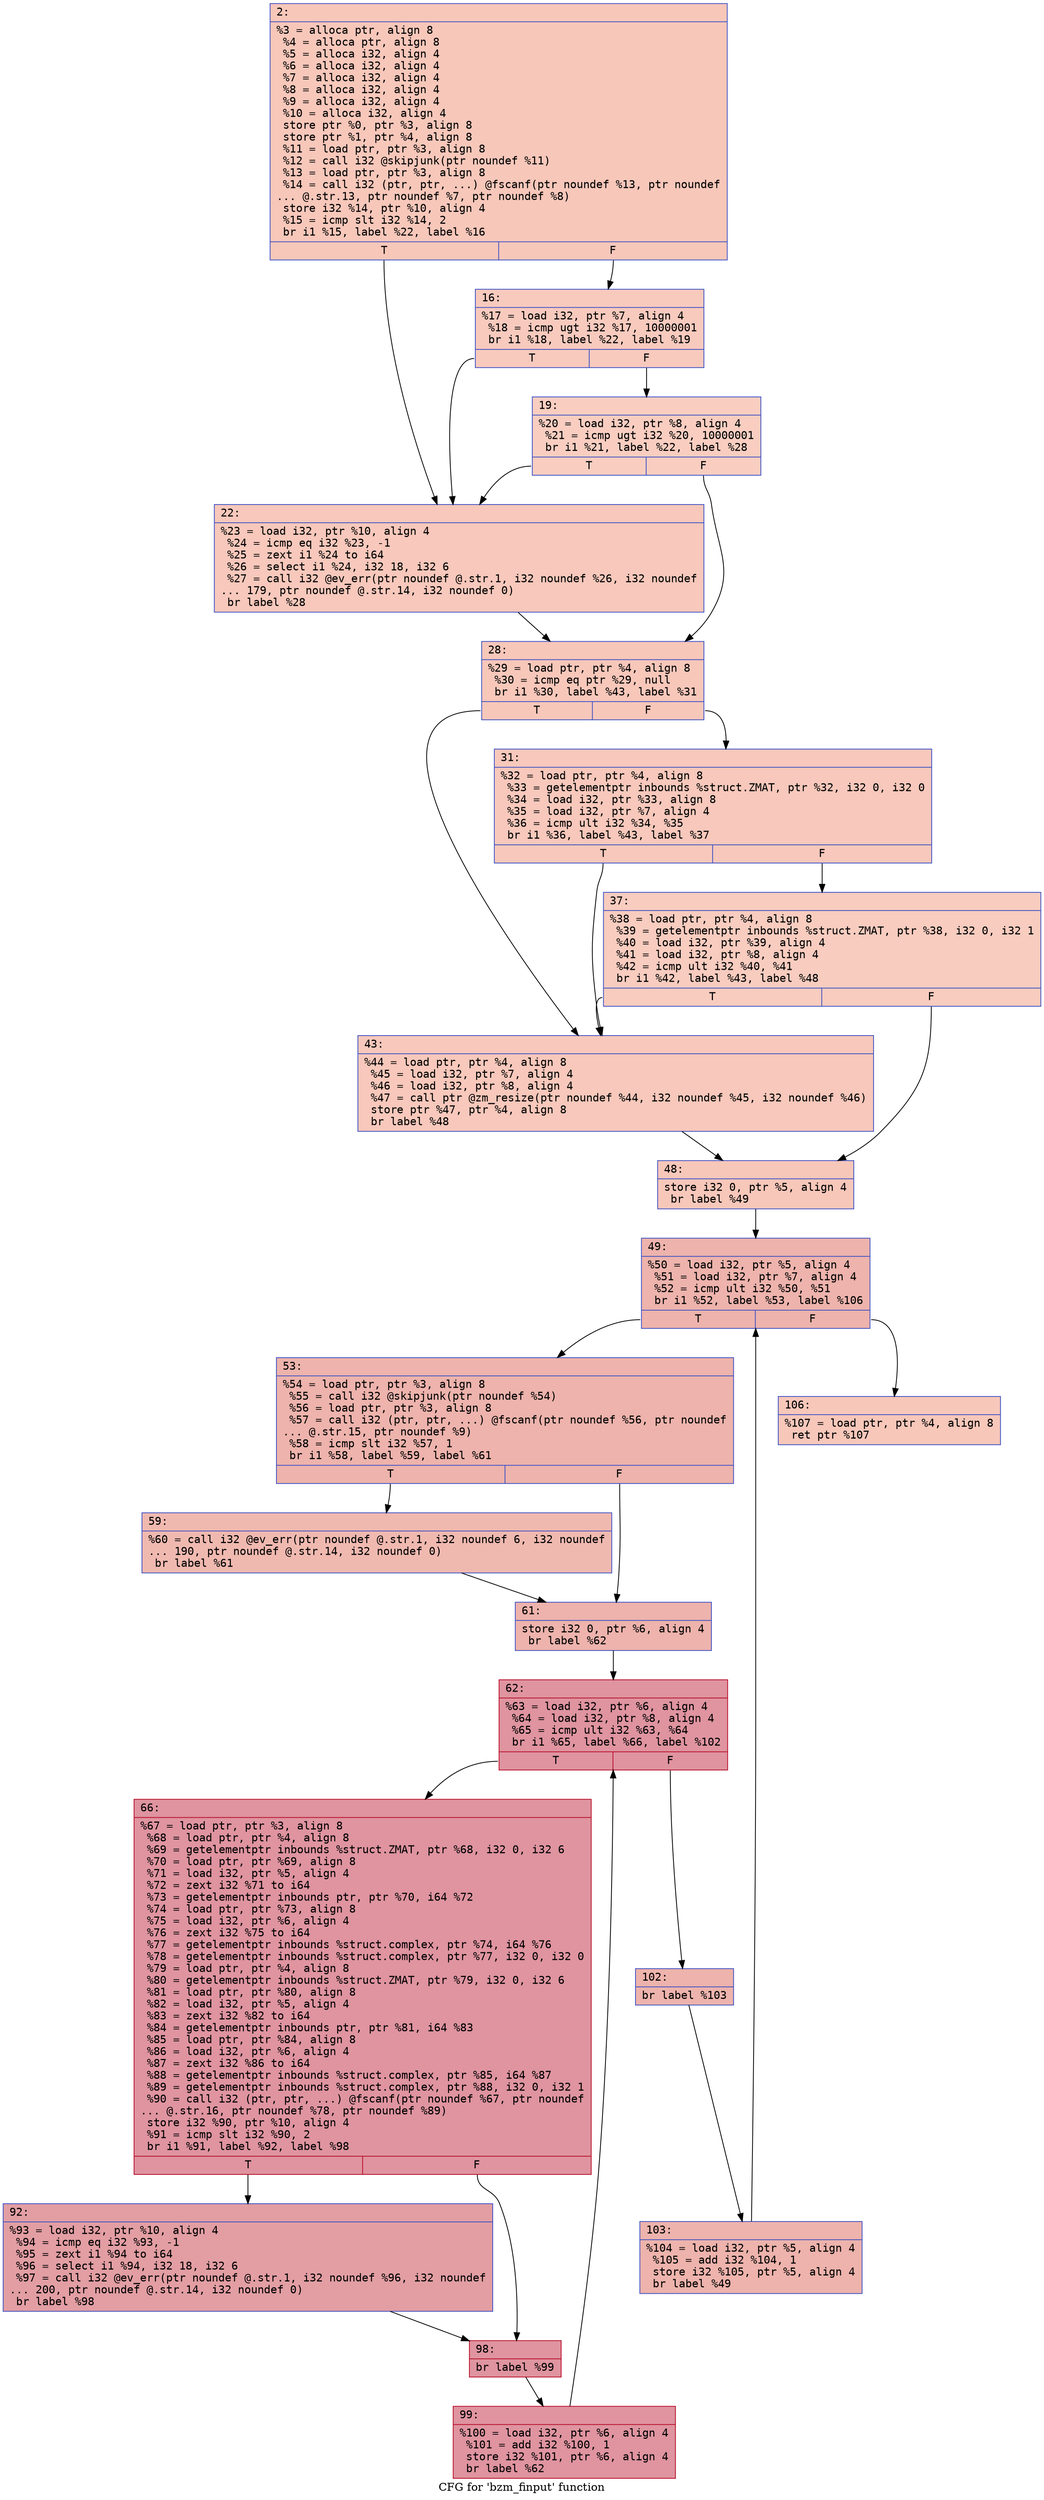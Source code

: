 digraph "CFG for 'bzm_finput' function" {
	label="CFG for 'bzm_finput' function";

	Node0x6000027737a0 [shape=record,color="#3d50c3ff", style=filled, fillcolor="#ec7f6370" fontname="Courier",label="{2:\l|  %3 = alloca ptr, align 8\l  %4 = alloca ptr, align 8\l  %5 = alloca i32, align 4\l  %6 = alloca i32, align 4\l  %7 = alloca i32, align 4\l  %8 = alloca i32, align 4\l  %9 = alloca i32, align 4\l  %10 = alloca i32, align 4\l  store ptr %0, ptr %3, align 8\l  store ptr %1, ptr %4, align 8\l  %11 = load ptr, ptr %3, align 8\l  %12 = call i32 @skipjunk(ptr noundef %11)\l  %13 = load ptr, ptr %3, align 8\l  %14 = call i32 (ptr, ptr, ...) @fscanf(ptr noundef %13, ptr noundef\l... @.str.13, ptr noundef %7, ptr noundef %8)\l  store i32 %14, ptr %10, align 4\l  %15 = icmp slt i32 %14, 2\l  br i1 %15, label %22, label %16\l|{<s0>T|<s1>F}}"];
	Node0x6000027737a0:s0 -> Node0x6000027738e0[tooltip="2 -> 22\nProbability 50.00%" ];
	Node0x6000027737a0:s1 -> Node0x600002773840[tooltip="2 -> 16\nProbability 50.00%" ];
	Node0x600002773840 [shape=record,color="#3d50c3ff", style=filled, fillcolor="#ef886b70" fontname="Courier",label="{16:\l|  %17 = load i32, ptr %7, align 4\l  %18 = icmp ugt i32 %17, 10000001\l  br i1 %18, label %22, label %19\l|{<s0>T|<s1>F}}"];
	Node0x600002773840:s0 -> Node0x6000027738e0[tooltip="16 -> 22\nProbability 50.00%" ];
	Node0x600002773840:s1 -> Node0x600002773890[tooltip="16 -> 19\nProbability 50.00%" ];
	Node0x600002773890 [shape=record,color="#3d50c3ff", style=filled, fillcolor="#f2907270" fontname="Courier",label="{19:\l|  %20 = load i32, ptr %8, align 4\l  %21 = icmp ugt i32 %20, 10000001\l  br i1 %21, label %22, label %28\l|{<s0>T|<s1>F}}"];
	Node0x600002773890:s0 -> Node0x6000027738e0[tooltip="19 -> 22\nProbability 50.00%" ];
	Node0x600002773890:s1 -> Node0x600002773930[tooltip="19 -> 28\nProbability 50.00%" ];
	Node0x6000027738e0 [shape=record,color="#3d50c3ff", style=filled, fillcolor="#ed836670" fontname="Courier",label="{22:\l|  %23 = load i32, ptr %10, align 4\l  %24 = icmp eq i32 %23, -1\l  %25 = zext i1 %24 to i64\l  %26 = select i1 %24, i32 18, i32 6\l  %27 = call i32 @ev_err(ptr noundef @.str.1, i32 noundef %26, i32 noundef\l... 179, ptr noundef @.str.14, i32 noundef 0)\l  br label %28\l}"];
	Node0x6000027738e0 -> Node0x600002773930[tooltip="22 -> 28\nProbability 100.00%" ];
	Node0x600002773930 [shape=record,color="#3d50c3ff", style=filled, fillcolor="#ec7f6370" fontname="Courier",label="{28:\l|  %29 = load ptr, ptr %4, align 8\l  %30 = icmp eq ptr %29, null\l  br i1 %30, label %43, label %31\l|{<s0>T|<s1>F}}"];
	Node0x600002773930:s0 -> Node0x600002773a20[tooltip="28 -> 43\nProbability 37.50%" ];
	Node0x600002773930:s1 -> Node0x600002773980[tooltip="28 -> 31\nProbability 62.50%" ];
	Node0x600002773980 [shape=record,color="#3d50c3ff", style=filled, fillcolor="#ed836670" fontname="Courier",label="{31:\l|  %32 = load ptr, ptr %4, align 8\l  %33 = getelementptr inbounds %struct.ZMAT, ptr %32, i32 0, i32 0\l  %34 = load i32, ptr %33, align 8\l  %35 = load i32, ptr %7, align 4\l  %36 = icmp ult i32 %34, %35\l  br i1 %36, label %43, label %37\l|{<s0>T|<s1>F}}"];
	Node0x600002773980:s0 -> Node0x600002773a20[tooltip="31 -> 43\nProbability 50.00%" ];
	Node0x600002773980:s1 -> Node0x6000027739d0[tooltip="31 -> 37\nProbability 50.00%" ];
	Node0x6000027739d0 [shape=record,color="#3d50c3ff", style=filled, fillcolor="#f08b6e70" fontname="Courier",label="{37:\l|  %38 = load ptr, ptr %4, align 8\l  %39 = getelementptr inbounds %struct.ZMAT, ptr %38, i32 0, i32 1\l  %40 = load i32, ptr %39, align 4\l  %41 = load i32, ptr %8, align 4\l  %42 = icmp ult i32 %40, %41\l  br i1 %42, label %43, label %48\l|{<s0>T|<s1>F}}"];
	Node0x6000027739d0:s0 -> Node0x600002773a20[tooltip="37 -> 43\nProbability 50.00%" ];
	Node0x6000027739d0:s1 -> Node0x600002773a70[tooltip="37 -> 48\nProbability 50.00%" ];
	Node0x600002773a20 [shape=record,color="#3d50c3ff", style=filled, fillcolor="#ed836670" fontname="Courier",label="{43:\l|  %44 = load ptr, ptr %4, align 8\l  %45 = load i32, ptr %7, align 4\l  %46 = load i32, ptr %8, align 4\l  %47 = call ptr @zm_resize(ptr noundef %44, i32 noundef %45, i32 noundef %46)\l  store ptr %47, ptr %4, align 8\l  br label %48\l}"];
	Node0x600002773a20 -> Node0x600002773a70[tooltip="43 -> 48\nProbability 100.00%" ];
	Node0x600002773a70 [shape=record,color="#3d50c3ff", style=filled, fillcolor="#ec7f6370" fontname="Courier",label="{48:\l|  store i32 0, ptr %5, align 4\l  br label %49\l}"];
	Node0x600002773a70 -> Node0x600002773ac0[tooltip="48 -> 49\nProbability 100.00%" ];
	Node0x600002773ac0 [shape=record,color="#3d50c3ff", style=filled, fillcolor="#d6524470" fontname="Courier",label="{49:\l|  %50 = load i32, ptr %5, align 4\l  %51 = load i32, ptr %7, align 4\l  %52 = icmp ult i32 %50, %51\l  br i1 %52, label %53, label %106\l|{<s0>T|<s1>F}}"];
	Node0x600002773ac0:s0 -> Node0x600002773b10[tooltip="49 -> 53\nProbability 96.88%" ];
	Node0x600002773ac0:s1 -> Node0x600002773e30[tooltip="49 -> 106\nProbability 3.12%" ];
	Node0x600002773b10 [shape=record,color="#3d50c3ff", style=filled, fillcolor="#d6524470" fontname="Courier",label="{53:\l|  %54 = load ptr, ptr %3, align 8\l  %55 = call i32 @skipjunk(ptr noundef %54)\l  %56 = load ptr, ptr %3, align 8\l  %57 = call i32 (ptr, ptr, ...) @fscanf(ptr noundef %56, ptr noundef\l... @.str.15, ptr noundef %9)\l  %58 = icmp slt i32 %57, 1\l  br i1 %58, label %59, label %61\l|{<s0>T|<s1>F}}"];
	Node0x600002773b10:s0 -> Node0x600002773b60[tooltip="53 -> 59\nProbability 37.50%" ];
	Node0x600002773b10:s1 -> Node0x600002773bb0[tooltip="53 -> 61\nProbability 62.50%" ];
	Node0x600002773b60 [shape=record,color="#3d50c3ff", style=filled, fillcolor="#de614d70" fontname="Courier",label="{59:\l|  %60 = call i32 @ev_err(ptr noundef @.str.1, i32 noundef 6, i32 noundef\l... 190, ptr noundef @.str.14, i32 noundef 0)\l  br label %61\l}"];
	Node0x600002773b60 -> Node0x600002773bb0[tooltip="59 -> 61\nProbability 100.00%" ];
	Node0x600002773bb0 [shape=record,color="#3d50c3ff", style=filled, fillcolor="#d6524470" fontname="Courier",label="{61:\l|  store i32 0, ptr %6, align 4\l  br label %62\l}"];
	Node0x600002773bb0 -> Node0x600002773c00[tooltip="61 -> 62\nProbability 100.00%" ];
	Node0x600002773c00 [shape=record,color="#b70d28ff", style=filled, fillcolor="#b70d2870" fontname="Courier",label="{62:\l|  %63 = load i32, ptr %6, align 4\l  %64 = load i32, ptr %8, align 4\l  %65 = icmp ult i32 %63, %64\l  br i1 %65, label %66, label %102\l|{<s0>T|<s1>F}}"];
	Node0x600002773c00:s0 -> Node0x600002773c50[tooltip="62 -> 66\nProbability 96.88%" ];
	Node0x600002773c00:s1 -> Node0x600002773d90[tooltip="62 -> 102\nProbability 3.12%" ];
	Node0x600002773c50 [shape=record,color="#b70d28ff", style=filled, fillcolor="#b70d2870" fontname="Courier",label="{66:\l|  %67 = load ptr, ptr %3, align 8\l  %68 = load ptr, ptr %4, align 8\l  %69 = getelementptr inbounds %struct.ZMAT, ptr %68, i32 0, i32 6\l  %70 = load ptr, ptr %69, align 8\l  %71 = load i32, ptr %5, align 4\l  %72 = zext i32 %71 to i64\l  %73 = getelementptr inbounds ptr, ptr %70, i64 %72\l  %74 = load ptr, ptr %73, align 8\l  %75 = load i32, ptr %6, align 4\l  %76 = zext i32 %75 to i64\l  %77 = getelementptr inbounds %struct.complex, ptr %74, i64 %76\l  %78 = getelementptr inbounds %struct.complex, ptr %77, i32 0, i32 0\l  %79 = load ptr, ptr %4, align 8\l  %80 = getelementptr inbounds %struct.ZMAT, ptr %79, i32 0, i32 6\l  %81 = load ptr, ptr %80, align 8\l  %82 = load i32, ptr %5, align 4\l  %83 = zext i32 %82 to i64\l  %84 = getelementptr inbounds ptr, ptr %81, i64 %83\l  %85 = load ptr, ptr %84, align 8\l  %86 = load i32, ptr %6, align 4\l  %87 = zext i32 %86 to i64\l  %88 = getelementptr inbounds %struct.complex, ptr %85, i64 %87\l  %89 = getelementptr inbounds %struct.complex, ptr %88, i32 0, i32 1\l  %90 = call i32 (ptr, ptr, ...) @fscanf(ptr noundef %67, ptr noundef\l... @.str.16, ptr noundef %78, ptr noundef %89)\l  store i32 %90, ptr %10, align 4\l  %91 = icmp slt i32 %90, 2\l  br i1 %91, label %92, label %98\l|{<s0>T|<s1>F}}"];
	Node0x600002773c50:s0 -> Node0x600002773ca0[tooltip="66 -> 92\nProbability 50.00%" ];
	Node0x600002773c50:s1 -> Node0x600002773cf0[tooltip="66 -> 98\nProbability 50.00%" ];
	Node0x600002773ca0 [shape=record,color="#3d50c3ff", style=filled, fillcolor="#be242e70" fontname="Courier",label="{92:\l|  %93 = load i32, ptr %10, align 4\l  %94 = icmp eq i32 %93, -1\l  %95 = zext i1 %94 to i64\l  %96 = select i1 %94, i32 18, i32 6\l  %97 = call i32 @ev_err(ptr noundef @.str.1, i32 noundef %96, i32 noundef\l... 200, ptr noundef @.str.14, i32 noundef 0)\l  br label %98\l}"];
	Node0x600002773ca0 -> Node0x600002773cf0[tooltip="92 -> 98\nProbability 100.00%" ];
	Node0x600002773cf0 [shape=record,color="#b70d28ff", style=filled, fillcolor="#b70d2870" fontname="Courier",label="{98:\l|  br label %99\l}"];
	Node0x600002773cf0 -> Node0x600002773d40[tooltip="98 -> 99\nProbability 100.00%" ];
	Node0x600002773d40 [shape=record,color="#b70d28ff", style=filled, fillcolor="#b70d2870" fontname="Courier",label="{99:\l|  %100 = load i32, ptr %6, align 4\l  %101 = add i32 %100, 1\l  store i32 %101, ptr %6, align 4\l  br label %62\l}"];
	Node0x600002773d40 -> Node0x600002773c00[tooltip="99 -> 62\nProbability 100.00%" ];
	Node0x600002773d90 [shape=record,color="#3d50c3ff", style=filled, fillcolor="#d6524470" fontname="Courier",label="{102:\l|  br label %103\l}"];
	Node0x600002773d90 -> Node0x600002773de0[tooltip="102 -> 103\nProbability 100.00%" ];
	Node0x600002773de0 [shape=record,color="#3d50c3ff", style=filled, fillcolor="#d6524470" fontname="Courier",label="{103:\l|  %104 = load i32, ptr %5, align 4\l  %105 = add i32 %104, 1\l  store i32 %105, ptr %5, align 4\l  br label %49\l}"];
	Node0x600002773de0 -> Node0x600002773ac0[tooltip="103 -> 49\nProbability 100.00%" ];
	Node0x600002773e30 [shape=record,color="#3d50c3ff", style=filled, fillcolor="#ec7f6370" fontname="Courier",label="{106:\l|  %107 = load ptr, ptr %4, align 8\l  ret ptr %107\l}"];
}
